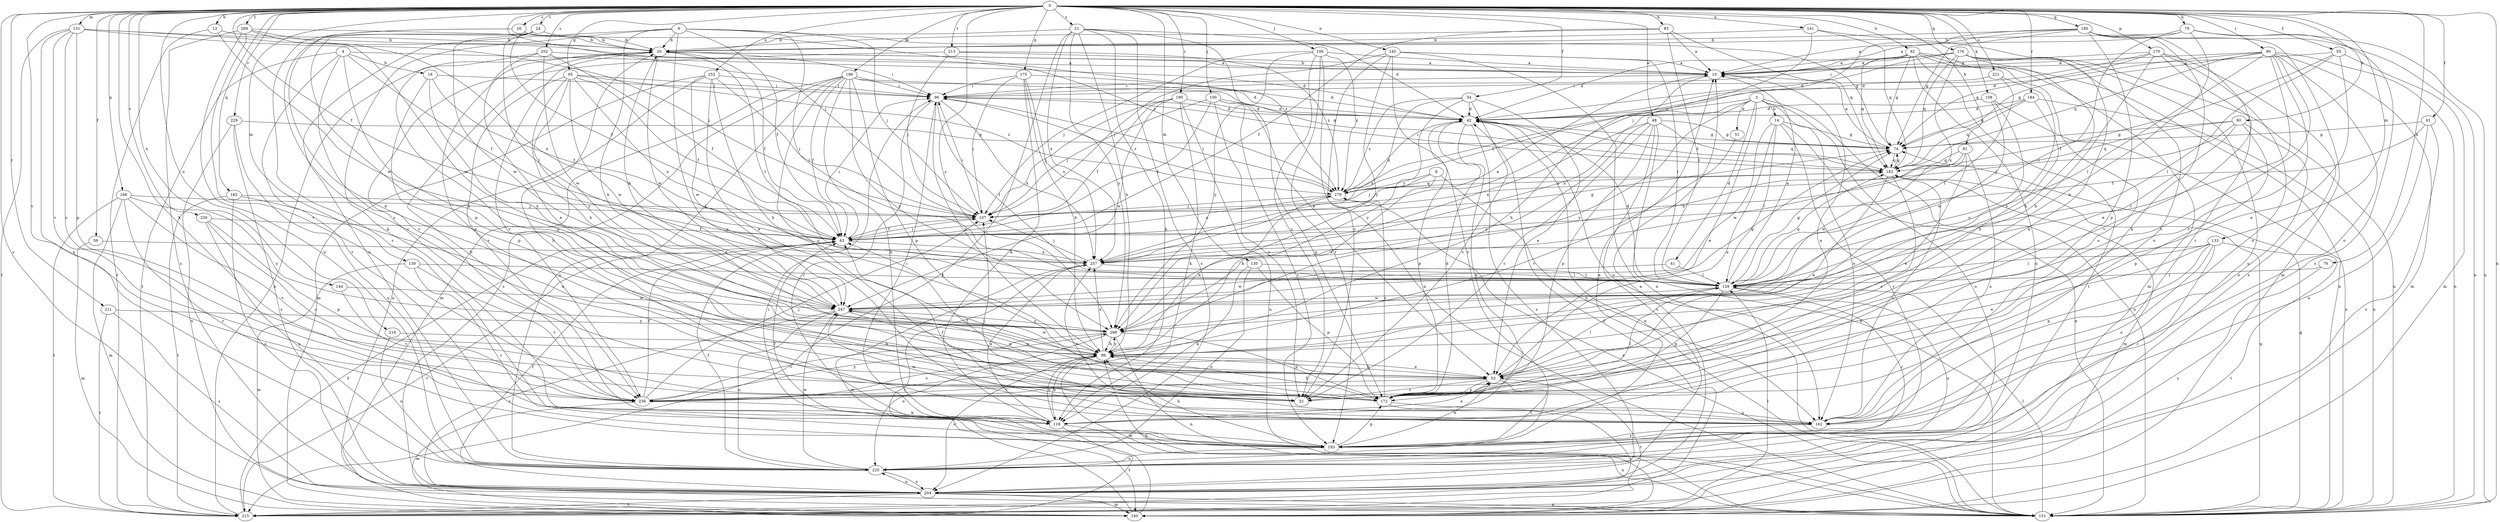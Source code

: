 strict digraph  {
0;
3;
4;
8;
9;
10;
12;
14;
16;
20;
21;
24;
26;
32;
41;
42;
48;
51;
52;
54;
55;
59;
61;
63;
65;
74;
76;
79;
80;
81;
82;
83;
86;
90;
96;
100;
106;
107;
108;
118;
129;
130;
131;
133;
139;
140;
141;
144;
145;
151;
162;
166;
170;
172;
175;
176;
180;
182;
183;
184;
190;
193;
196;
202;
204;
211;
213;
215;
216;
221;
225;
229;
230;
236;
247;
252;
257;
268;
269;
279;
0 -> 12  [label=b];
0 -> 21  [label=c];
0 -> 24  [label=c];
0 -> 26  [label=c];
0 -> 48  [label=e];
0 -> 54  [label=f];
0 -> 55  [label=f];
0 -> 59  [label=f];
0 -> 61  [label=f];
0 -> 63  [label=f];
0 -> 65  [label=g];
0 -> 76  [label=h];
0 -> 79  [label=h];
0 -> 80  [label=h];
0 -> 81  [label=h];
0 -> 82  [label=h];
0 -> 83  [label=h];
0 -> 90  [label=i];
0 -> 100  [label=j];
0 -> 106  [label=j];
0 -> 107  [label=j];
0 -> 108  [label=k];
0 -> 118  [label=k];
0 -> 130  [label=m];
0 -> 131  [label=m];
0 -> 133  [label=m];
0 -> 139  [label=m];
0 -> 141  [label=n];
0 -> 144  [label=n];
0 -> 145  [label=n];
0 -> 151  [label=n];
0 -> 166  [label=p];
0 -> 170  [label=p];
0 -> 175  [label=q];
0 -> 176  [label=q];
0 -> 180  [label=q];
0 -> 182  [label=q];
0 -> 184  [label=r];
0 -> 190  [label=r];
0 -> 196  [label=s];
0 -> 202  [label=s];
0 -> 204  [label=s];
0 -> 211  [label=t];
0 -> 213  [label=t];
0 -> 216  [label=u];
0 -> 221  [label=u];
0 -> 229  [label=v];
0 -> 230  [label=v];
0 -> 236  [label=v];
0 -> 252  [label=x];
0 -> 268  [label=y];
0 -> 269  [label=z];
3 -> 14  [label=b];
3 -> 41  [label=d];
3 -> 51  [label=e];
3 -> 52  [label=e];
3 -> 151  [label=n];
3 -> 162  [label=o];
3 -> 225  [label=u];
3 -> 257  [label=x];
3 -> 268  [label=y];
3 -> 279  [label=z];
4 -> 16  [label=b];
4 -> 32  [label=c];
4 -> 42  [label=d];
4 -> 63  [label=f];
4 -> 86  [label=h];
4 -> 193  [label=r];
4 -> 215  [label=t];
8 -> 86  [label=h];
8 -> 107  [label=j];
8 -> 162  [label=o];
8 -> 279  [label=z];
9 -> 20  [label=b];
9 -> 63  [label=f];
9 -> 74  [label=g];
9 -> 86  [label=h];
9 -> 107  [label=j];
9 -> 118  [label=k];
9 -> 129  [label=l];
9 -> 162  [label=o];
9 -> 225  [label=u];
10 -> 20  [label=b];
10 -> 86  [label=h];
10 -> 96  [label=i];
12 -> 20  [label=b];
12 -> 215  [label=t];
12 -> 247  [label=w];
14 -> 52  [label=e];
14 -> 74  [label=g];
14 -> 129  [label=l];
14 -> 151  [label=n];
14 -> 193  [label=r];
14 -> 247  [label=w];
16 -> 63  [label=f];
16 -> 96  [label=i];
16 -> 172  [label=p];
16 -> 268  [label=y];
20 -> 10  [label=a];
20 -> 32  [label=c];
20 -> 63  [label=f];
20 -> 96  [label=i];
20 -> 129  [label=l];
20 -> 236  [label=v];
20 -> 247  [label=w];
21 -> 20  [label=b];
21 -> 42  [label=d];
21 -> 52  [label=e];
21 -> 86  [label=h];
21 -> 118  [label=k];
21 -> 204  [label=s];
21 -> 215  [label=t];
21 -> 257  [label=x];
21 -> 268  [label=y];
24 -> 20  [label=b];
24 -> 32  [label=c];
24 -> 63  [label=f];
24 -> 129  [label=l];
24 -> 172  [label=p];
24 -> 247  [label=w];
26 -> 20  [label=b];
26 -> 52  [label=e];
26 -> 193  [label=r];
26 -> 279  [label=z];
41 -> 129  [label=l];
41 -> 247  [label=w];
42 -> 74  [label=g];
42 -> 118  [label=k];
42 -> 151  [label=n];
42 -> 162  [label=o];
42 -> 172  [label=p];
42 -> 204  [label=s];
48 -> 32  [label=c];
48 -> 74  [label=g];
48 -> 151  [label=n];
48 -> 172  [label=p];
48 -> 183  [label=q];
48 -> 204  [label=s];
48 -> 257  [label=x];
48 -> 268  [label=y];
51 -> 236  [label=v];
52 -> 32  [label=c];
52 -> 86  [label=h];
52 -> 129  [label=l];
52 -> 172  [label=p];
52 -> 193  [label=r];
52 -> 215  [label=t];
52 -> 236  [label=v];
52 -> 247  [label=w];
54 -> 32  [label=c];
54 -> 42  [label=d];
54 -> 52  [label=e];
54 -> 257  [label=x];
54 -> 268  [label=y];
54 -> 279  [label=z];
55 -> 10  [label=a];
55 -> 52  [label=e];
55 -> 63  [label=f];
55 -> 129  [label=l];
55 -> 140  [label=m];
59 -> 140  [label=m];
59 -> 257  [label=x];
61 -> 63  [label=f];
61 -> 74  [label=g];
61 -> 204  [label=s];
61 -> 225  [label=u];
63 -> 74  [label=g];
63 -> 96  [label=i];
63 -> 107  [label=j];
63 -> 215  [label=t];
63 -> 257  [label=x];
63 -> 279  [label=z];
65 -> 63  [label=f];
65 -> 86  [label=h];
65 -> 96  [label=i];
65 -> 236  [label=v];
65 -> 247  [label=w];
65 -> 257  [label=x];
65 -> 268  [label=y];
65 -> 279  [label=z];
74 -> 10  [label=a];
74 -> 183  [label=q];
76 -> 129  [label=l];
76 -> 204  [label=s];
79 -> 10  [label=a];
79 -> 20  [label=b];
79 -> 86  [label=h];
79 -> 129  [label=l];
79 -> 151  [label=n];
79 -> 204  [label=s];
80 -> 74  [label=g];
80 -> 107  [label=j];
80 -> 129  [label=l];
80 -> 162  [label=o];
80 -> 172  [label=p];
80 -> 183  [label=q];
81 -> 52  [label=e];
81 -> 162  [label=o];
81 -> 183  [label=q];
81 -> 247  [label=w];
81 -> 257  [label=x];
82 -> 10  [label=a];
82 -> 42  [label=d];
82 -> 74  [label=g];
82 -> 140  [label=m];
82 -> 151  [label=n];
82 -> 162  [label=o];
82 -> 183  [label=q];
82 -> 215  [label=t];
82 -> 225  [label=u];
83 -> 10  [label=a];
83 -> 20  [label=b];
83 -> 63  [label=f];
83 -> 129  [label=l];
83 -> 183  [label=q];
86 -> 52  [label=e];
86 -> 118  [label=k];
86 -> 140  [label=m];
86 -> 204  [label=s];
86 -> 236  [label=v];
86 -> 247  [label=w];
86 -> 257  [label=x];
86 -> 268  [label=y];
90 -> 10  [label=a];
90 -> 32  [label=c];
90 -> 42  [label=d];
90 -> 52  [label=e];
90 -> 74  [label=g];
90 -> 129  [label=l];
90 -> 140  [label=m];
90 -> 151  [label=n];
90 -> 162  [label=o];
90 -> 183  [label=q];
90 -> 236  [label=v];
96 -> 42  [label=d];
96 -> 86  [label=h];
96 -> 129  [label=l];
96 -> 193  [label=r];
96 -> 257  [label=x];
96 -> 279  [label=z];
100 -> 32  [label=c];
100 -> 42  [label=d];
100 -> 63  [label=f];
100 -> 107  [label=j];
100 -> 172  [label=p];
100 -> 193  [label=r];
106 -> 10  [label=a];
106 -> 32  [label=c];
106 -> 107  [label=j];
106 -> 151  [label=n];
106 -> 193  [label=r];
106 -> 268  [label=y];
106 -> 279  [label=z];
107 -> 63  [label=f];
107 -> 96  [label=i];
108 -> 42  [label=d];
108 -> 151  [label=n];
108 -> 247  [label=w];
108 -> 268  [label=y];
118 -> 52  [label=e];
118 -> 86  [label=h];
118 -> 96  [label=i];
118 -> 151  [label=n];
118 -> 215  [label=t];
118 -> 257  [label=x];
129 -> 10  [label=a];
129 -> 42  [label=d];
129 -> 74  [label=g];
129 -> 172  [label=p];
129 -> 183  [label=q];
129 -> 193  [label=r];
129 -> 225  [label=u];
129 -> 247  [label=w];
130 -> 118  [label=k];
130 -> 129  [label=l];
130 -> 172  [label=p];
130 -> 225  [label=u];
131 -> 20  [label=b];
131 -> 32  [label=c];
131 -> 107  [label=j];
131 -> 172  [label=p];
131 -> 215  [label=t];
131 -> 225  [label=u];
131 -> 236  [label=v];
131 -> 279  [label=z];
133 -> 52  [label=e];
133 -> 129  [label=l];
133 -> 162  [label=o];
133 -> 172  [label=p];
133 -> 193  [label=r];
133 -> 215  [label=t];
133 -> 257  [label=x];
139 -> 129  [label=l];
139 -> 140  [label=m];
139 -> 193  [label=r];
139 -> 236  [label=v];
140 -> 96  [label=i];
140 -> 257  [label=x];
141 -> 20  [label=b];
141 -> 107  [label=j];
141 -> 118  [label=k];
141 -> 183  [label=q];
144 -> 236  [label=v];
144 -> 247  [label=w];
145 -> 10  [label=a];
145 -> 32  [label=c];
145 -> 107  [label=j];
145 -> 129  [label=l];
145 -> 151  [label=n];
145 -> 193  [label=r];
145 -> 268  [label=y];
151 -> 74  [label=g];
151 -> 86  [label=h];
151 -> 129  [label=l];
151 -> 183  [label=q];
151 -> 279  [label=z];
162 -> 20  [label=b];
162 -> 63  [label=f];
162 -> 107  [label=j];
162 -> 193  [label=r];
162 -> 247  [label=w];
162 -> 257  [label=x];
166 -> 107  [label=j];
166 -> 140  [label=m];
166 -> 193  [label=r];
166 -> 215  [label=t];
166 -> 236  [label=v];
166 -> 268  [label=y];
170 -> 10  [label=a];
170 -> 42  [label=d];
170 -> 74  [label=g];
170 -> 86  [label=h];
170 -> 162  [label=o];
170 -> 204  [label=s];
170 -> 236  [label=v];
172 -> 10  [label=a];
172 -> 42  [label=d];
172 -> 63  [label=f];
172 -> 86  [label=h];
172 -> 129  [label=l];
172 -> 162  [label=o];
172 -> 215  [label=t];
172 -> 279  [label=z];
175 -> 42  [label=d];
175 -> 86  [label=h];
175 -> 96  [label=i];
175 -> 107  [label=j];
175 -> 118  [label=k];
175 -> 257  [label=x];
176 -> 10  [label=a];
176 -> 42  [label=d];
176 -> 86  [label=h];
176 -> 96  [label=i];
176 -> 151  [label=n];
176 -> 162  [label=o];
176 -> 183  [label=q];
176 -> 225  [label=u];
176 -> 257  [label=x];
180 -> 10  [label=a];
180 -> 20  [label=b];
180 -> 74  [label=g];
180 -> 118  [label=k];
180 -> 140  [label=m];
180 -> 151  [label=n];
180 -> 172  [label=p];
180 -> 193  [label=r];
180 -> 279  [label=z];
182 -> 52  [label=e];
182 -> 107  [label=j];
182 -> 204  [label=s];
182 -> 215  [label=t];
183 -> 32  [label=c];
183 -> 42  [label=d];
183 -> 52  [label=e];
183 -> 74  [label=g];
183 -> 96  [label=i];
183 -> 140  [label=m];
183 -> 162  [label=o];
183 -> 279  [label=z];
184 -> 42  [label=d];
184 -> 74  [label=g];
184 -> 86  [label=h];
184 -> 151  [label=n];
184 -> 183  [label=q];
190 -> 42  [label=d];
190 -> 63  [label=f];
190 -> 107  [label=j];
190 -> 118  [label=k];
190 -> 151  [label=n];
190 -> 247  [label=w];
193 -> 20  [label=b];
193 -> 52  [label=e];
193 -> 63  [label=f];
193 -> 86  [label=h];
193 -> 172  [label=p];
193 -> 225  [label=u];
196 -> 32  [label=c];
196 -> 42  [label=d];
196 -> 63  [label=f];
196 -> 96  [label=i];
196 -> 118  [label=k];
196 -> 140  [label=m];
196 -> 172  [label=p];
196 -> 183  [label=q];
196 -> 204  [label=s];
196 -> 225  [label=u];
196 -> 268  [label=y];
202 -> 10  [label=a];
202 -> 52  [label=e];
202 -> 63  [label=f];
202 -> 172  [label=p];
202 -> 247  [label=w];
204 -> 10  [label=a];
204 -> 63  [label=f];
204 -> 140  [label=m];
204 -> 151  [label=n];
204 -> 215  [label=t];
204 -> 225  [label=u];
211 -> 204  [label=s];
211 -> 215  [label=t];
211 -> 268  [label=y];
213 -> 10  [label=a];
213 -> 107  [label=j];
213 -> 236  [label=v];
213 -> 279  [label=z];
215 -> 20  [label=b];
215 -> 42  [label=d];
215 -> 63  [label=f];
215 -> 129  [label=l];
216 -> 86  [label=h];
216 -> 225  [label=u];
221 -> 96  [label=i];
221 -> 129  [label=l];
221 -> 268  [label=y];
225 -> 10  [label=a];
225 -> 63  [label=f];
225 -> 204  [label=s];
225 -> 247  [label=w];
229 -> 74  [label=g];
229 -> 151  [label=n];
229 -> 204  [label=s];
229 -> 225  [label=u];
230 -> 32  [label=c];
230 -> 63  [label=f];
230 -> 172  [label=p];
230 -> 225  [label=u];
236 -> 63  [label=f];
236 -> 107  [label=j];
236 -> 118  [label=k];
236 -> 140  [label=m];
236 -> 268  [label=y];
247 -> 20  [label=b];
247 -> 52  [label=e];
247 -> 74  [label=g];
247 -> 204  [label=s];
247 -> 225  [label=u];
247 -> 268  [label=y];
252 -> 52  [label=e];
252 -> 86  [label=h];
252 -> 96  [label=i];
252 -> 107  [label=j];
252 -> 140  [label=m];
252 -> 151  [label=n];
252 -> 247  [label=w];
257 -> 10  [label=a];
257 -> 107  [label=j];
257 -> 129  [label=l];
257 -> 140  [label=m];
268 -> 86  [label=h];
268 -> 151  [label=n];
268 -> 172  [label=p];
268 -> 225  [label=u];
268 -> 236  [label=v];
269 -> 20  [label=b];
269 -> 204  [label=s];
269 -> 225  [label=u];
269 -> 236  [label=v];
269 -> 247  [label=w];
269 -> 257  [label=x];
279 -> 42  [label=d];
279 -> 86  [label=h];
279 -> 96  [label=i];
279 -> 107  [label=j];
279 -> 183  [label=q];
}
